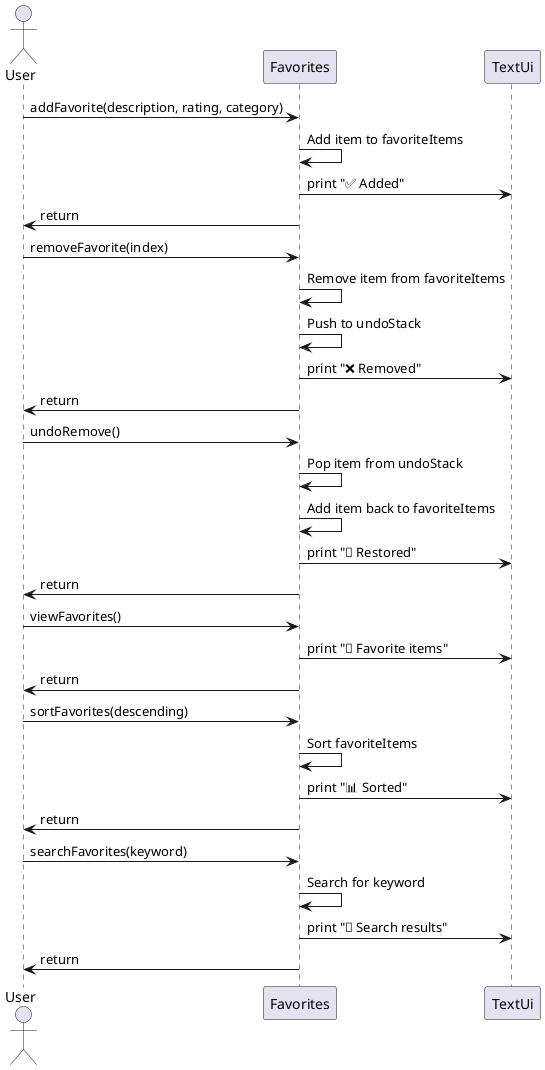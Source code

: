 @startuml
actor User
participant Favorites
participant TextUi

User -> Favorites: addFavorite(description, rating, category)
Favorites -> Favorites: Add item to favoriteItems
Favorites -> TextUi: print "✅ Added"
Favorites -> User: return

User -> Favorites: removeFavorite(index)
Favorites -> Favorites: Remove item from favoriteItems
Favorites -> Favorites: Push to undoStack
Favorites -> TextUi: print "❌ Removed"
Favorites -> User: return

User -> Favorites: undoRemove()
Favorites -> Favorites: Pop item from undoStack
Favorites -> Favorites: Add item back to favoriteItems
Favorites -> TextUi: print "🔄 Restored"
Favorites -> User: return

User -> Favorites: viewFavorites()
Favorites -> TextUi: print "🌟 Favorite items"
Favorites -> User: return

User -> Favorites: sortFavorites(descending)
Favorites -> Favorites: Sort favoriteItems
Favorites -> TextUi: print "📊 Sorted"
Favorites -> User: return

User -> Favorites: searchFavorites(keyword)
Favorites -> Favorites: Search for keyword
Favorites -> TextUi: print "🔎 Search results"
Favorites -> User: return

@enduml
